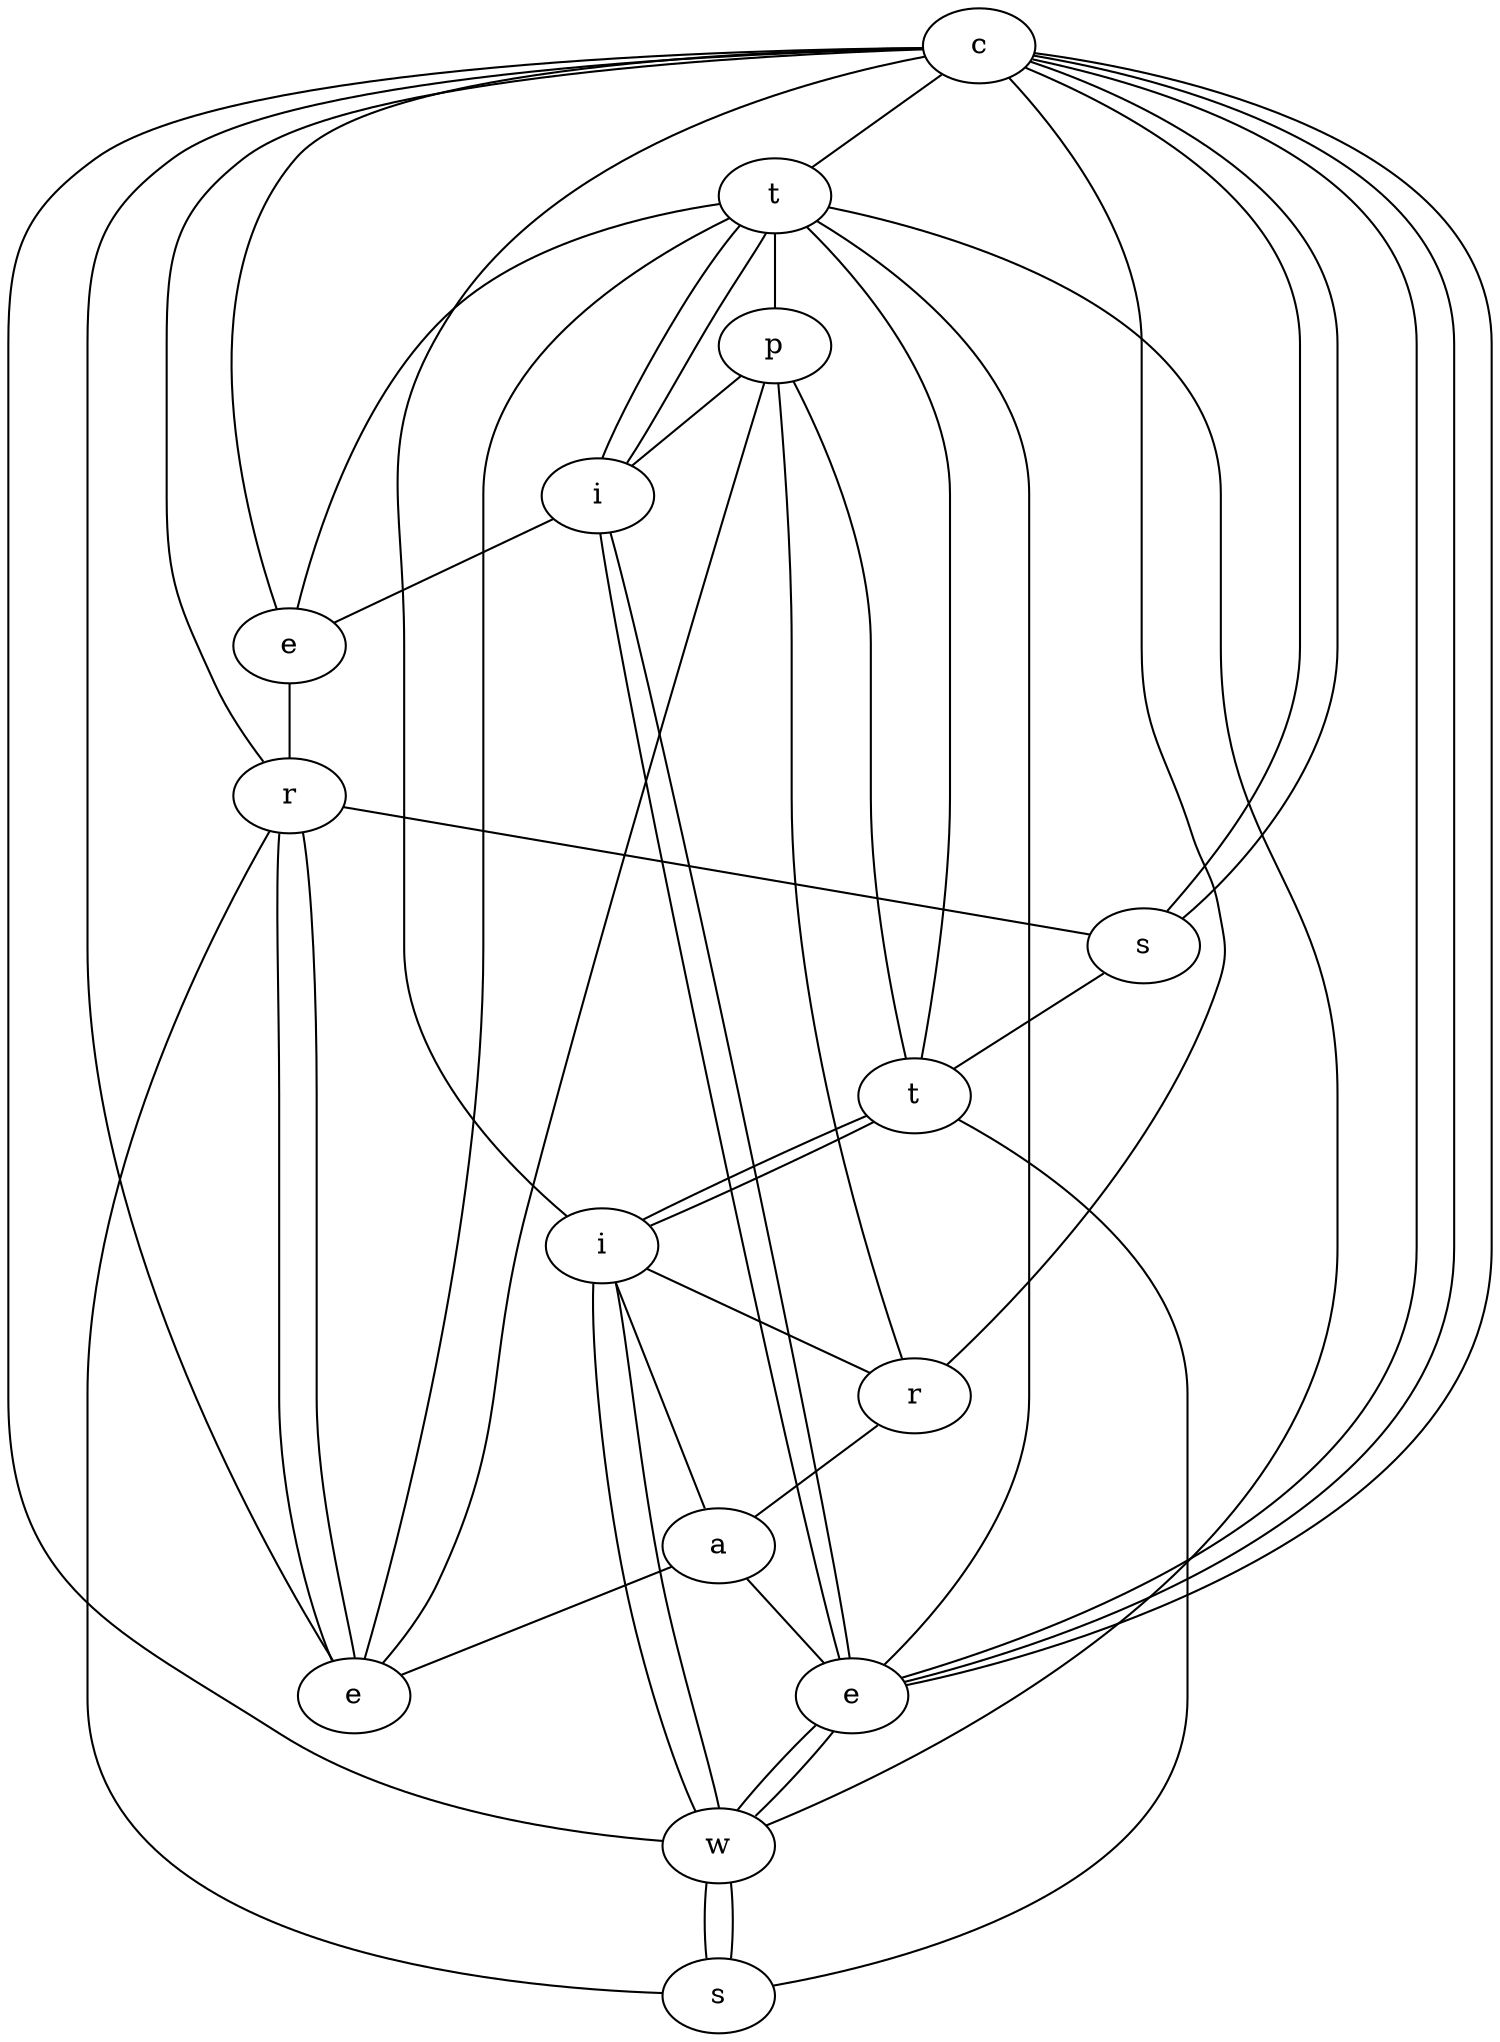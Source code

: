 graph {
    740852566 [label=c];
    983208582 [label=t];
    403755796 [label=w];
    218524674 [label=e];
    436784646 [label=e];
    481745157 [label=s];
    764263354 [label=p];
    634210431 [label=r];
    758123394 [label=i];
    973879693 [label=e];
    232074965 [label=r];
    959483578 [label=s];
    941047245 [label=a];
    197927956 [label=i];
    600369225 [label=t];
    764263354 -- 600369225;
    758123394 -- 436784646;
    634210431 -- 764263354;
    973879693 -- 403755796;
    983208582 -- 973879693;
    600369225 -- 197927956;
    740852566 -- 973879693;
    740852566 -- 481745157;
    218524674 -- 764263354;
    973879693 -- 758123394;
    481745157 -- 600369225;
    197927956 -- 403755796;
    941047245 -- 218524674;
    764263354 -- 758123394;
    973879693 -- 403755796;
    218524674 -- 983208582;
    959483578 -- 403755796;
    740852566 -- 973879693;
    983208582 -- 764263354;
    941047245 -- 197927956;
    634210431 -- 740852566;
    758123394 -- 983208582;
    403755796 -- 983208582;
    758123394 -- 983208582;
    197927956 -- 740852566;
    941047245 -- 973879693;
    740852566 -- 481745157;
    197927956 -- 600369225;
    232074965 -- 481745157;
    403755796 -- 740852566;
    403755796 -- 959483578;
    218524674 -- 232074965;
    634210431 -- 941047245;
    232074965 -- 740852566;
    436784646 -- 232074965;
    959483578 -- 600369225;
    983208582 -- 600369225;
    740852566 -- 983208582;
    218524674 -- 232074965;
    973879693 -- 740852566;
    436784646 -- 740852566;
    740852566 -- 218524674;
    959483578 -- 232074965;
    436784646 -- 983208582;
    197927956 -- 634210431;
    973879693 -- 758123394;
    197927956 -- 403755796;
}
